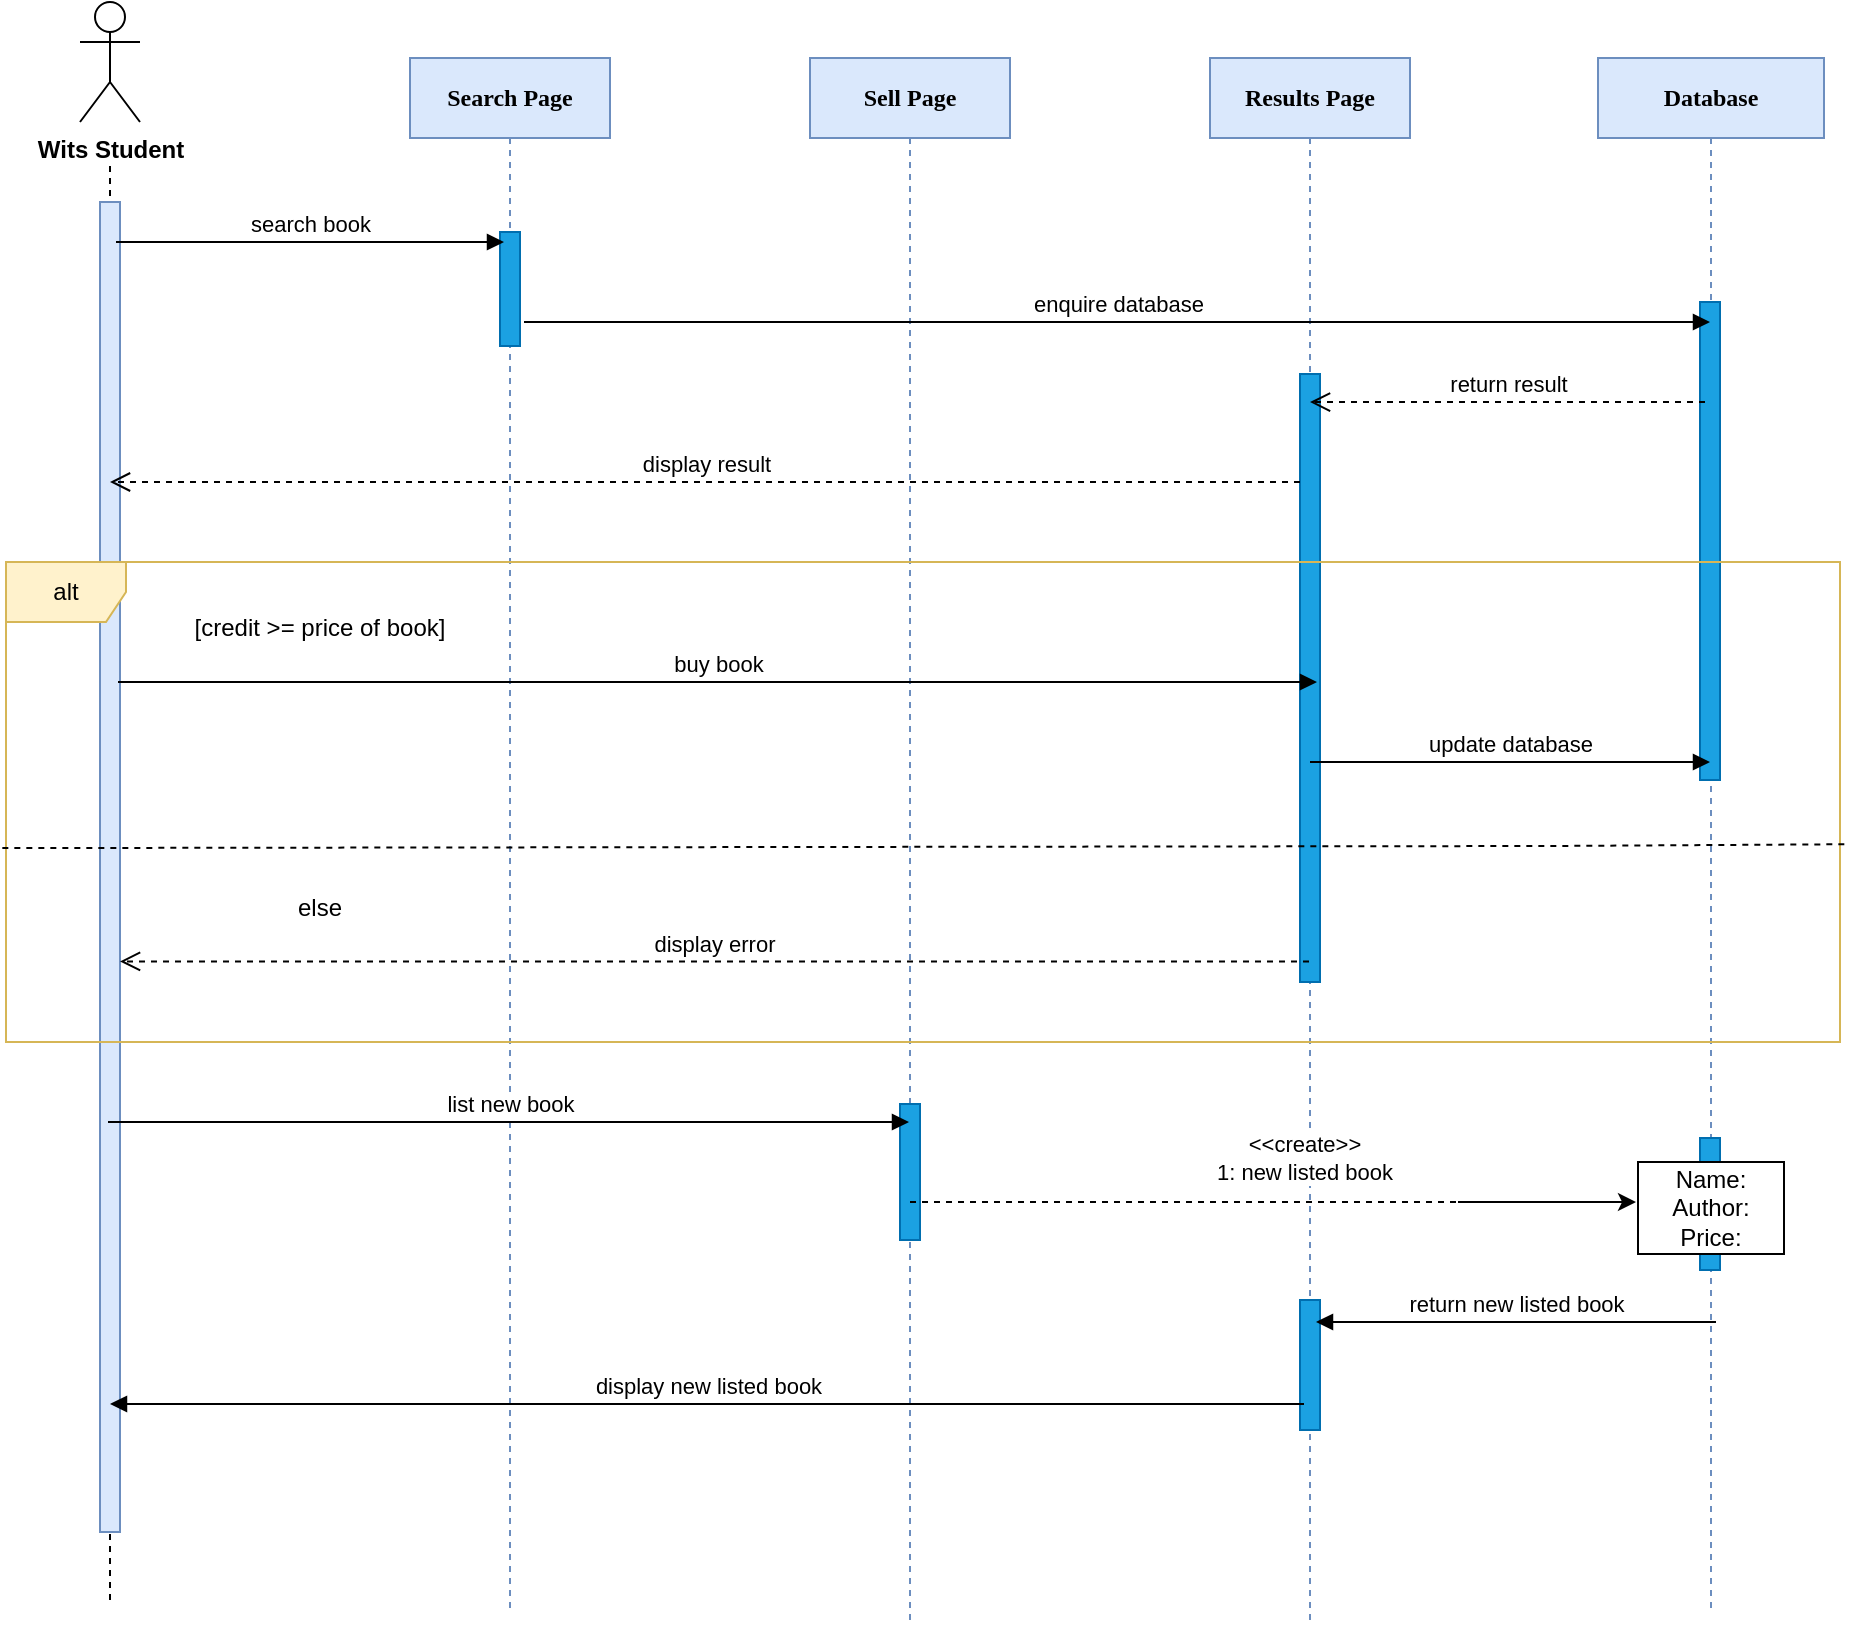 <mxfile version="13.7.5" type="device"><diagram name="Page-1" id="13e1069c-82ec-6db2-03f1-153e76fe0fe0"><mxGraphModel dx="1426" dy="777" grid="0" gridSize="10" guides="1" tooltips="1" connect="1" arrows="1" fold="1" page="1" pageScale="1" pageWidth="1100" pageHeight="850" background="#ffffff" math="0" shadow="0"><root><mxCell id="0"/><mxCell id="1" parent="0"/><mxCell id="7baba1c4bc27f4b0-2" value="Search Page" style="shape=umlLifeline;perimeter=lifelinePerimeter;whiteSpace=wrap;html=1;container=1;collapsible=0;recursiveResize=0;outlineConnect=0;rounded=0;shadow=0;comic=0;labelBackgroundColor=none;strokeWidth=1;fontFamily=Verdana;fontSize=12;align=center;glass=0;fontStyle=1;fillColor=#dae8fc;strokeColor=#6c8ebf;" parent="1" vertex="1"><mxGeometry x="250" y="68" width="100" height="778" as="geometry"/></mxCell><mxCell id="M6ArGP8SbRO4zzzGZR3l-37" value="" style="html=1;points=[];perimeter=orthogonalPerimeter;rounded=0;shadow=0;glass=0;fillColor=#1ba1e2;strokeColor=#006EAF;fontColor=#ffffff;" parent="7baba1c4bc27f4b0-2" vertex="1"><mxGeometry x="45" y="87" width="10" height="57" as="geometry"/></mxCell><mxCell id="7baba1c4bc27f4b0-3" value="Sell Page" style="shape=umlLifeline;perimeter=lifelinePerimeter;whiteSpace=wrap;html=1;container=1;collapsible=0;recursiveResize=0;outlineConnect=0;rounded=0;shadow=0;comic=0;labelBackgroundColor=none;strokeWidth=1;fontFamily=Verdana;fontSize=12;align=center;fontStyle=1;fillColor=#dae8fc;strokeColor=#6c8ebf;" parent="1" vertex="1"><mxGeometry x="450" y="68" width="100" height="782" as="geometry"/></mxCell><mxCell id="JSlevObUA1XQm_ysHo0c-31" value="" style="html=1;points=[];perimeter=orthogonalPerimeter;rounded=0;shadow=0;glass=0;fillColor=#1ba1e2;strokeColor=#006EAF;fontColor=#ffffff;" parent="7baba1c4bc27f4b0-3" vertex="1"><mxGeometry x="45" y="523" width="10" height="68" as="geometry"/></mxCell><mxCell id="7baba1c4bc27f4b0-4" value="Results Page" style="shape=umlLifeline;perimeter=lifelinePerimeter;whiteSpace=wrap;html=1;container=1;collapsible=0;recursiveResize=0;outlineConnect=0;rounded=0;shadow=0;comic=0;labelBackgroundColor=none;strokeWidth=1;fontFamily=Verdana;fontSize=12;align=center;fontStyle=1;fillColor=#dae8fc;strokeColor=#6c8ebf;" parent="1" vertex="1"><mxGeometry x="650" y="68" width="100" height="782" as="geometry"/></mxCell><mxCell id="JSlevObUA1XQm_ysHo0c-7" value="" style="html=1;points=[];perimeter=orthogonalPerimeter;rounded=0;shadow=0;glass=0;fillColor=#1ba1e2;strokeColor=#006EAF;fontColor=#ffffff;" parent="7baba1c4bc27f4b0-4" vertex="1"><mxGeometry x="45" y="158" width="10" height="304" as="geometry"/></mxCell><mxCell id="JSlevObUA1XQm_ysHo0c-27" value="" style="html=1;points=[];perimeter=orthogonalPerimeter;rounded=0;shadow=0;glass=0;fillColor=#1ba1e2;strokeColor=#006EAF;fontColor=#ffffff;" parent="7baba1c4bc27f4b0-4" vertex="1"><mxGeometry x="45" y="621" width="10" height="65" as="geometry"/></mxCell><mxCell id="7baba1c4bc27f4b0-5" value="Database" style="shape=umlLifeline;perimeter=lifelinePerimeter;whiteSpace=wrap;html=1;container=1;collapsible=0;recursiveResize=0;outlineConnect=0;rounded=0;shadow=0;comic=0;labelBackgroundColor=none;strokeWidth=1;fontFamily=Verdana;fontSize=12;align=center;fontStyle=1;strokeColor=#6c8ebf;fillColor=#dae8fc;" parent="1" vertex="1"><mxGeometry x="844" y="68" width="113" height="775" as="geometry"/></mxCell><mxCell id="M6ArGP8SbRO4zzzGZR3l-53" value="" style="html=1;points=[];perimeter=orthogonalPerimeter;rounded=0;shadow=0;glass=0;fillColor=#1ba1e2;strokeColor=#006EAF;fontColor=#ffffff;" parent="7baba1c4bc27f4b0-5" vertex="1"><mxGeometry x="51" y="540" width="10" height="66" as="geometry"/></mxCell><mxCell id="JSlevObUA1XQm_ysHo0c-5" value="" style="html=1;points=[];perimeter=orthogonalPerimeter;rounded=0;shadow=0;glass=0;fillColor=#1ba1e2;strokeColor=#006EAF;fontColor=#ffffff;" parent="7baba1c4bc27f4b0-5" vertex="1"><mxGeometry x="51" y="122" width="10" height="239" as="geometry"/></mxCell><mxCell id="JSlevObUA1XQm_ysHo0c-24" value="Name:&lt;br&gt;Author:&lt;br&gt;Price:" style="rounded=0;whiteSpace=wrap;html=1;" parent="7baba1c4bc27f4b0-5" vertex="1"><mxGeometry x="20" y="552" width="73" height="46" as="geometry"/></mxCell><mxCell id="7baba1c4bc27f4b0-8" value="" style="shape=umlLifeline;perimeter=lifelinePerimeter;whiteSpace=wrap;html=1;container=1;collapsible=0;recursiveResize=0;outlineConnect=0;rounded=1;shadow=0;comic=0;labelBackgroundColor=none;strokeWidth=1;fontFamily=Verdana;fontSize=12;align=center;size=0;" parent="1" vertex="1"><mxGeometry x="50" y="110" width="100" height="730" as="geometry"/></mxCell><mxCell id="M6ArGP8SbRO4zzzGZR3l-21" value="" style="html=1;points=[];perimeter=orthogonalPerimeter;rounded=0;shadow=0;glass=0;fillColor=#dae8fc;strokeColor=#6c8ebf;" parent="7baba1c4bc27f4b0-8" vertex="1"><mxGeometry x="45" y="30" width="10" height="665" as="geometry"/></mxCell><mxCell id="M6ArGP8SbRO4zzzGZR3l-19" value="Wits Student" style="shape=umlActor;verticalLabelPosition=bottom;labelBackgroundColor=#ffffff;verticalAlign=top;html=1;rounded=0;shadow=0;glass=0;fontStyle=1" parent="1" vertex="1"><mxGeometry x="85" y="40" width="30" height="60" as="geometry"/></mxCell><mxCell id="M6ArGP8SbRO4zzzGZR3l-34" value="search book" style="html=1;verticalAlign=bottom;endArrow=block;" parent="1" edge="1"><mxGeometry width="80" relative="1" as="geometry"><mxPoint x="103" y="160" as="sourcePoint"/><mxPoint x="297" y="160" as="targetPoint"/></mxGeometry></mxCell><mxCell id="B7Urh4pHPIIZYlhjIYP9-10" value="display error" style="html=1;verticalAlign=bottom;endArrow=open;dashed=1;endSize=8;entryX=1;entryY=0.571;entryDx=0;entryDy=0;entryPerimeter=0;" parent="1" source="7baba1c4bc27f4b0-4" target="M6ArGP8SbRO4zzzGZR3l-21" edge="1"><mxGeometry relative="1" as="geometry"><mxPoint x="669" y="520" as="sourcePoint"/><mxPoint x="115" y="520" as="targetPoint"/></mxGeometry></mxCell><mxCell id="M6ArGP8SbRO4zzzGZR3l-91" value="alt" style="shape=umlFrame;whiteSpace=wrap;html=1;rounded=0;shadow=0;glass=0;fillColor=#fff2cc;strokeColor=#d6b656;" parent="1" vertex="1"><mxGeometry x="48" y="320" width="917" height="240" as="geometry"/></mxCell><mxCell id="JSlevObUA1XQm_ysHo0c-8" value="display result" style="html=1;verticalAlign=bottom;endArrow=open;dashed=1;endSize=8;" parent="1" target="7baba1c4bc27f4b0-8" edge="1"><mxGeometry relative="1" as="geometry"><mxPoint x="695" y="280" as="sourcePoint"/><mxPoint x="119" y="280" as="targetPoint"/></mxGeometry></mxCell><mxCell id="JSlevObUA1XQm_ysHo0c-10" value="[credit &amp;gt;= price of book]" style="text;html=1;strokeColor=none;fillColor=none;align=center;verticalAlign=middle;whiteSpace=wrap;rounded=0;" parent="1" vertex="1"><mxGeometry x="71" y="343" width="268" height="20" as="geometry"/></mxCell><mxCell id="JSlevObUA1XQm_ysHo0c-11" value="buy book" style="html=1;verticalAlign=bottom;endArrow=block;" parent="1" edge="1"><mxGeometry width="80" relative="1" as="geometry"><mxPoint x="104" y="380" as="sourcePoint"/><mxPoint x="703.5" y="380" as="targetPoint"/><Array as="points"><mxPoint x="274.5" y="380"/><mxPoint x="570" y="380"/></Array></mxGeometry></mxCell><mxCell id="JSlevObUA1XQm_ysHo0c-12" value="update database" style="html=1;verticalAlign=bottom;endArrow=block;" parent="1" target="7baba1c4bc27f4b0-5" edge="1"><mxGeometry width="80" relative="1" as="geometry"><mxPoint x="700" y="420" as="sourcePoint"/><mxPoint x="890" y="420" as="targetPoint"/><Array as="points"><mxPoint x="760.5" y="420"/><mxPoint x="796.5" y="420"/><mxPoint x="828.5" y="420"/></Array></mxGeometry></mxCell><mxCell id="JSlevObUA1XQm_ysHo0c-13" value="enquire database" style="html=1;verticalAlign=bottom;endArrow=block;" parent="1" target="7baba1c4bc27f4b0-5" edge="1"><mxGeometry width="80" relative="1" as="geometry"><mxPoint x="307" y="200" as="sourcePoint"/><mxPoint x="876" y="200" as="targetPoint"/><Array as="points"/></mxGeometry></mxCell><mxCell id="JSlevObUA1XQm_ysHo0c-14" value="return result" style="html=1;verticalAlign=bottom;endArrow=open;dashed=1;endSize=8;" parent="1" target="7baba1c4bc27f4b0-4" edge="1"><mxGeometry relative="1" as="geometry"><mxPoint x="897.5" y="240.05" as="sourcePoint"/><mxPoint x="733" y="238" as="targetPoint"/></mxGeometry></mxCell><mxCell id="JSlevObUA1XQm_ysHo0c-16" value="else" style="text;html=1;strokeColor=none;fillColor=none;align=center;verticalAlign=middle;whiteSpace=wrap;rounded=0;" parent="1" vertex="1"><mxGeometry x="71" y="483" width="268" height="20" as="geometry"/></mxCell><mxCell id="JSlevObUA1XQm_ysHo0c-17" value="" style="endArrow=none;dashed=1;html=1;entryX=1.003;entryY=0.588;entryDx=0;entryDy=0;entryPerimeter=0;exitX=-0.002;exitY=0.596;exitDx=0;exitDy=0;exitPerimeter=0;" parent="1" source="M6ArGP8SbRO4zzzGZR3l-91" target="M6ArGP8SbRO4zzzGZR3l-91" edge="1"><mxGeometry width="50" height="50" relative="1" as="geometry"><mxPoint x="70" y="463" as="sourcePoint"/><mxPoint x="949" y="463" as="targetPoint"/><Array as="points"><mxPoint x="821" y="462"/></Array></mxGeometry></mxCell><mxCell id="JSlevObUA1XQm_ysHo0c-18" value="list new book" style="html=1;verticalAlign=bottom;endArrow=block;" parent="1" target="7baba1c4bc27f4b0-3" edge="1"><mxGeometry width="80" relative="1" as="geometry"><mxPoint x="99" y="600" as="sourcePoint"/><mxPoint x="475" y="600" as="targetPoint"/><Array as="points"><mxPoint x="159.5" y="600"/><mxPoint x="195.5" y="600"/><mxPoint x="227.5" y="600"/></Array></mxGeometry></mxCell><mxCell id="JSlevObUA1XQm_ysHo0c-19" value="" style="endArrow=none;dashed=1;html=1;" parent="1" edge="1"><mxGeometry width="50" height="50" relative="1" as="geometry"><mxPoint x="500" y="640" as="sourcePoint"/><mxPoint x="789" y="640" as="targetPoint"/></mxGeometry></mxCell><mxCell id="JSlevObUA1XQm_ysHo0c-26" value="&amp;lt;&amp;lt;create&amp;gt;&amp;gt;&lt;br&gt;1: new listed book" style="edgeLabel;html=1;align=center;verticalAlign=middle;resizable=0;points=[];" parent="JSlevObUA1XQm_ysHo0c-19" vertex="1" connectable="0"><mxGeometry x="0.37" y="-2" relative="1" as="geometry"><mxPoint x="-1" y="-24" as="offset"/></mxGeometry></mxCell><mxCell id="JSlevObUA1XQm_ysHo0c-20" value="" style="endArrow=classic;html=1;" parent="1" edge="1"><mxGeometry width="50" height="50" relative="1" as="geometry"><mxPoint x="774" y="640" as="sourcePoint"/><mxPoint x="863" y="640" as="targetPoint"/></mxGeometry></mxCell><mxCell id="JSlevObUA1XQm_ysHo0c-29" value="return new listed book" style="html=1;verticalAlign=bottom;endArrow=block;" parent="1" edge="1"><mxGeometry width="80" relative="1" as="geometry"><mxPoint x="903" y="700" as="sourcePoint"/><mxPoint x="703" y="700" as="targetPoint"/><Array as="points"><mxPoint x="831.5" y="700"/><mxPoint x="799.5" y="700"/><mxPoint x="763.5" y="700"/></Array></mxGeometry></mxCell><mxCell id="JSlevObUA1XQm_ysHo0c-30" value="display new listed book" style="html=1;verticalAlign=bottom;endArrow=block;" parent="1" target="7baba1c4bc27f4b0-8" edge="1"><mxGeometry width="80" relative="1" as="geometry"><mxPoint x="697" y="741" as="sourcePoint"/><mxPoint x="497" y="741" as="targetPoint"/><Array as="points"><mxPoint x="625.5" y="741"/><mxPoint x="593.5" y="741"/><mxPoint x="557.5" y="741"/></Array></mxGeometry></mxCell></root></mxGraphModel></diagram></mxfile>
